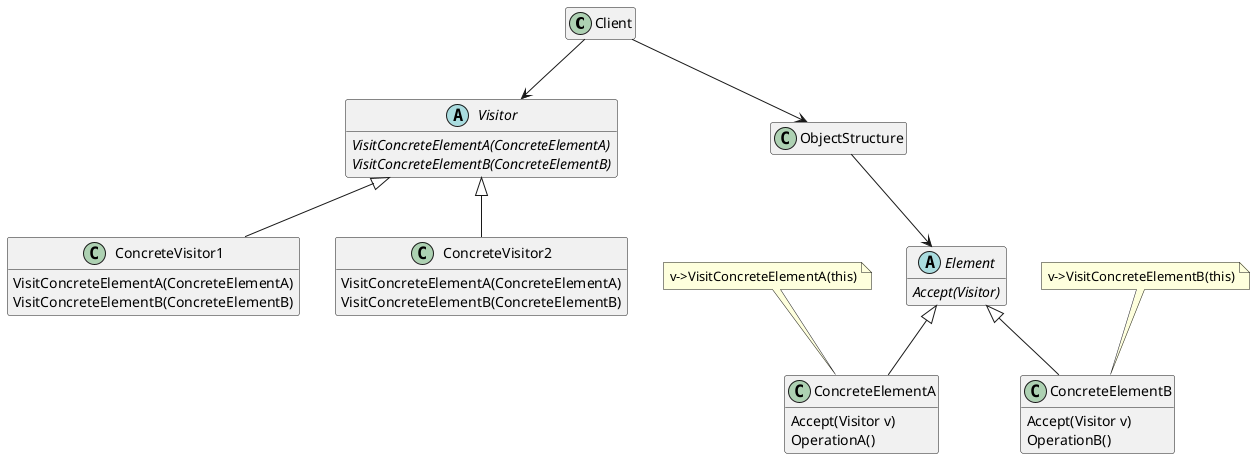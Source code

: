 @startuml
hide empty members

class Client {
}

abstract class Visitor {
  {abstract} VisitConcreteElementA(ConcreteElementA)
  {abstract} VisitConcreteElementB(ConcreteElementB)
}
class ConcreteVisitor1 extends Visitor {
  VisitConcreteElementA(ConcreteElementA)
  VisitConcreteElementB(ConcreteElementB)
}
class ConcreteVisitor2 extends Visitor {
  VisitConcreteElementA(ConcreteElementA)
  VisitConcreteElementB(ConcreteElementB)
}

Client --> Visitor
Client --> ObjectStructure

class ObjectStructure {
}
ObjectStructure --> Element
abstract class Element {
  {abstract} Accept(Visitor)
}
class ConcreteElementA extends Element {
  Accept(Visitor v)
  OperationA()
}
note as ANote
v->VisitConcreteElementA(this)
end note
ANote -- ConcreteElementA

class ConcreteElementB extends Element {
  Accept(Visitor v)
  OperationB()
}
note as BNote
v->VisitConcreteElementB(this)
end note
BNote -- ConcreteElementB
@enduml
